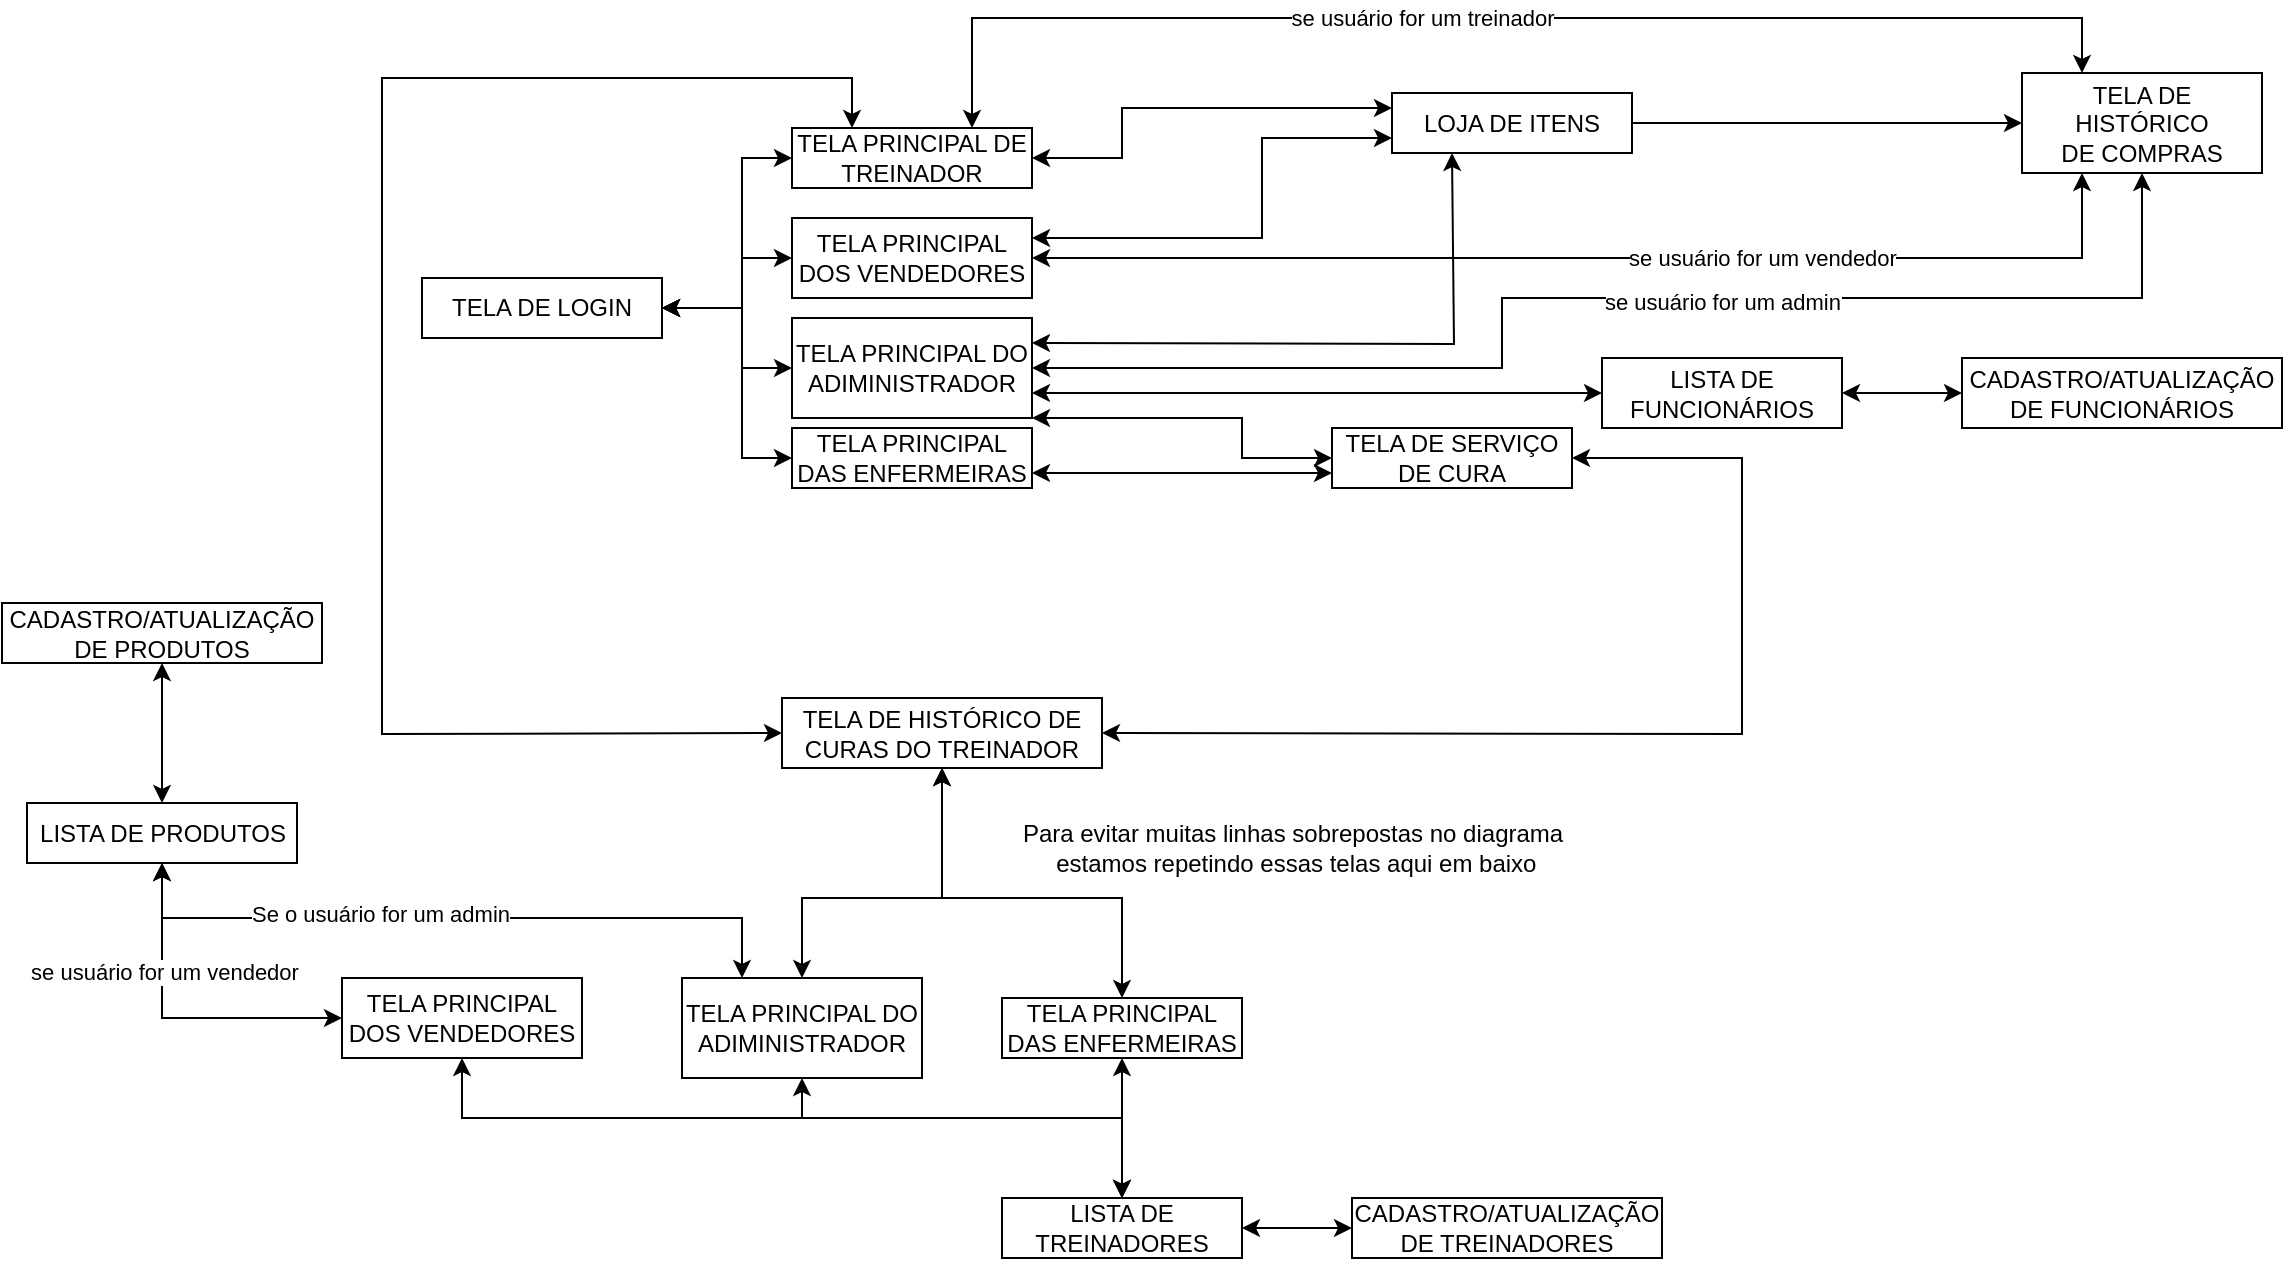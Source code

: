 <mxfile version="13.8.0" type="device"><diagram id="HG6mrcvcJawBbY2XzlIT" name="Page-1"><mxGraphModel dx="413" dy="219" grid="1" gridSize="10" guides="1" tooltips="1" connect="1" arrows="1" fold="1" page="1" pageScale="1" pageWidth="1169" pageHeight="827" math="0" shadow="0"><root><mxCell id="0"/><mxCell id="1" parent="0"/><mxCell id="fg5qd6gHT8oETCD-kzKP-1" value="TELA DE LOGIN" style="rounded=0;whiteSpace=wrap;html=1;" parent="1" vertex="1"><mxGeometry x="224" y="240" width="120" height="30" as="geometry"/></mxCell><mxCell id="fg5qd6gHT8oETCD-kzKP-11" value="TELA PRINCIPAL DE TREINADOR" style="rounded=0;whiteSpace=wrap;html=1;" parent="1" vertex="1"><mxGeometry x="409" y="165" width="120" height="30" as="geometry"/></mxCell><mxCell id="fg5qd6gHT8oETCD-kzKP-56" style="edgeStyle=orthogonalEdgeStyle;rounded=0;orthogonalLoop=1;jettySize=auto;html=1;exitX=1;exitY=0.25;exitDx=0;exitDy=0;startArrow=classic;startFill=1;entryX=0;entryY=0.75;entryDx=0;entryDy=0;" parent="1" source="fg5qd6gHT8oETCD-kzKP-12" target="fg5qd6gHT8oETCD-kzKP-25" edge="1"><mxGeometry relative="1" as="geometry"><Array as="points"><mxPoint x="644" y="220"/><mxPoint x="644" y="170"/></Array><mxPoint x="534" y="220" as="sourcePoint"/><mxPoint x="694" y="178" as="targetPoint"/></mxGeometry></mxCell><mxCell id="fg5qd6gHT8oETCD-kzKP-12" value="TELA PRINCIPAL DOS VENDEDORES" style="rounded=0;whiteSpace=wrap;html=1;" parent="1" vertex="1"><mxGeometry x="409" y="210" width="120" height="40" as="geometry"/></mxCell><mxCell id="fg5qd6gHT8oETCD-kzKP-13" value="TELA PRINCIPAL DO ADIMINISTRADOR" style="rounded=0;whiteSpace=wrap;html=1;" parent="1" vertex="1"><mxGeometry x="409" y="260" width="120" height="50" as="geometry"/></mxCell><mxCell id="fg5qd6gHT8oETCD-kzKP-43" style="edgeStyle=orthogonalEdgeStyle;rounded=0;orthogonalLoop=1;jettySize=auto;html=1;exitX=1;exitY=0.75;exitDx=0;exitDy=0;entryX=0;entryY=0.75;entryDx=0;entryDy=0;startArrow=classic;startFill=1;" parent="1" source="fg5qd6gHT8oETCD-kzKP-14" target="fg5qd6gHT8oETCD-kzKP-40" edge="1"><mxGeometry relative="1" as="geometry"/></mxCell><mxCell id="fg5qd6gHT8oETCD-kzKP-14" value="TELA PRINCIPAL DAS ENFERMEIRAS" style="rounded=0;whiteSpace=wrap;html=1;" parent="1" vertex="1"><mxGeometry x="409" y="315" width="120" height="30" as="geometry"/></mxCell><mxCell id="fg5qd6gHT8oETCD-kzKP-30" style="edgeStyle=orthogonalEdgeStyle;rounded=0;orthogonalLoop=1;jettySize=auto;html=1;exitX=1;exitY=0.5;exitDx=0;exitDy=0;entryX=0;entryY=0.5;entryDx=0;entryDy=0;" parent="1" source="fg5qd6gHT8oETCD-kzKP-25" target="fg5qd6gHT8oETCD-kzKP-31" edge="1"><mxGeometry relative="1" as="geometry"><mxPoint x="869" y="177.5" as="targetPoint"/></mxGeometry></mxCell><mxCell id="fg5qd6gHT8oETCD-kzKP-25" value="LOJA DE ITENS" style="rounded=0;whiteSpace=wrap;html=1;" parent="1" vertex="1"><mxGeometry x="709" y="147.5" width="120" height="30" as="geometry"/></mxCell><mxCell id="fg5qd6gHT8oETCD-kzKP-34" style="edgeStyle=orthogonalEdgeStyle;rounded=0;orthogonalLoop=1;jettySize=auto;html=1;exitX=0.25;exitY=1;exitDx=0;exitDy=0;startArrow=classic;startFill=1;" parent="1" source="fg5qd6gHT8oETCD-kzKP-31" edge="1"><mxGeometry relative="1" as="geometry"><Array as="points"><mxPoint x="909" y="230"/><mxPoint x="529" y="230"/></Array><mxPoint x="919" y="190" as="sourcePoint"/><mxPoint x="529" y="230" as="targetPoint"/></mxGeometry></mxCell><mxCell id="fg5qd6gHT8oETCD-kzKP-36" value="se usuário for um vendedor" style="edgeLabel;html=1;align=center;verticalAlign=middle;resizable=0;points=[];" parent="fg5qd6gHT8oETCD-kzKP-34" vertex="1" connectable="0"><mxGeometry x="0.337" relative="1" as="geometry"><mxPoint x="176.67" as="offset"/></mxGeometry></mxCell><mxCell id="fg5qd6gHT8oETCD-kzKP-31" value="TELA DE HISTÓRICO&lt;br&gt;DE COMPRAS" style="rounded=0;whiteSpace=wrap;html=1;" parent="1" vertex="1"><mxGeometry x="1024" y="137.5" width="120" height="50" as="geometry"/></mxCell><mxCell id="fg5qd6gHT8oETCD-kzKP-37" value="LISTA DE FUNCIONÁRIOS" style="rounded=0;whiteSpace=wrap;html=1;" parent="1" vertex="1"><mxGeometry x="814" y="280" width="120" height="35" as="geometry"/></mxCell><mxCell id="fg5qd6gHT8oETCD-kzKP-40" value="TELA DE SERVIÇO DE CURA" style="rounded=0;whiteSpace=wrap;html=1;" parent="1" vertex="1"><mxGeometry x="679" y="315" width="120" height="30" as="geometry"/></mxCell><mxCell id="fg5qd6gHT8oETCD-kzKP-47" value="TELA DE HISTÓRICO DE CURAS DO TREINADOR" style="rounded=0;whiteSpace=wrap;html=1;" parent="1" vertex="1"><mxGeometry x="404" y="450" width="160" height="35" as="geometry"/></mxCell><mxCell id="j7f8BSfTpXXd50Xtff6H-2" value="" style="endArrow=classic;startArrow=classic;html=1;exitX=0.75;exitY=0;exitDx=0;exitDy=0;entryX=0.25;entryY=0;entryDx=0;entryDy=0;rounded=0;endFill=1;" parent="1" source="fg5qd6gHT8oETCD-kzKP-11" target="fg5qd6gHT8oETCD-kzKP-31" edge="1"><mxGeometry width="50" height="50" relative="1" as="geometry"><mxPoint x="574" y="150" as="sourcePoint"/><mxPoint x="934" y="110" as="targetPoint"/><Array as="points"><mxPoint x="499" y="110"/><mxPoint x="1054" y="110"/></Array></mxGeometry></mxCell><mxCell id="j7f8BSfTpXXd50Xtff6H-3" value="" style="endArrow=classic;startArrow=classic;html=1;exitX=1;exitY=0.5;exitDx=0;exitDy=0;entryX=0;entryY=0.25;entryDx=0;entryDy=0;rounded=0;" parent="1" source="fg5qd6gHT8oETCD-kzKP-11" target="fg5qd6gHT8oETCD-kzKP-25" edge="1"><mxGeometry width="50" height="50" relative="1" as="geometry"><mxPoint x="574" y="200" as="sourcePoint"/><mxPoint x="624" y="150" as="targetPoint"/><Array as="points"><mxPoint x="574" y="180"/><mxPoint x="574" y="155"/></Array></mxGeometry></mxCell><mxCell id="j7f8BSfTpXXd50Xtff6H-4" value="" style="endArrow=classic;startArrow=classic;html=1;exitX=1;exitY=0.5;exitDx=0;exitDy=0;rounded=0;entryX=0;entryY=0.5;entryDx=0;entryDy=0;" parent="1" source="fg5qd6gHT8oETCD-kzKP-1" target="fg5qd6gHT8oETCD-kzKP-11" edge="1"><mxGeometry width="50" height="50" relative="1" as="geometry"><mxPoint x="304" y="370" as="sourcePoint"/><mxPoint x="394" y="170" as="targetPoint"/><Array as="points"><mxPoint x="384" y="255"/><mxPoint x="384" y="180"/></Array></mxGeometry></mxCell><mxCell id="j7f8BSfTpXXd50Xtff6H-5" value="" style="endArrow=classic;startArrow=classic;html=1;exitX=1;exitY=0.5;exitDx=0;exitDy=0;entryX=0;entryY=0.5;entryDx=0;entryDy=0;rounded=0;" parent="1" source="fg5qd6gHT8oETCD-kzKP-1" target="fg5qd6gHT8oETCD-kzKP-12" edge="1"><mxGeometry width="50" height="50" relative="1" as="geometry"><mxPoint x="354" y="250" as="sourcePoint"/><mxPoint x="404" y="200" as="targetPoint"/><Array as="points"><mxPoint x="384" y="255"/><mxPoint x="384" y="230"/></Array></mxGeometry></mxCell><mxCell id="j7f8BSfTpXXd50Xtff6H-6" value="" style="endArrow=classic;startArrow=classic;html=1;exitX=1;exitY=0.5;exitDx=0;exitDy=0;entryX=0;entryY=0.5;entryDx=0;entryDy=0;rounded=0;" parent="1" source="fg5qd6gHT8oETCD-kzKP-1" target="fg5qd6gHT8oETCD-kzKP-13" edge="1"><mxGeometry width="50" height="50" relative="1" as="geometry"><mxPoint x="354" y="310" as="sourcePoint"/><mxPoint x="404" y="260" as="targetPoint"/><Array as="points"><mxPoint x="384" y="255"/><mxPoint x="384" y="285"/></Array></mxGeometry></mxCell><mxCell id="j7f8BSfTpXXd50Xtff6H-7" value="" style="endArrow=classic;startArrow=classic;html=1;exitX=1;exitY=0.5;exitDx=0;exitDy=0;entryX=0;entryY=0.5;entryDx=0;entryDy=0;rounded=0;" parent="1" source="fg5qd6gHT8oETCD-kzKP-1" target="fg5qd6gHT8oETCD-kzKP-14" edge="1"><mxGeometry width="50" height="50" relative="1" as="geometry"><mxPoint x="364" y="340" as="sourcePoint"/><mxPoint x="414" y="290" as="targetPoint"/><Array as="points"><mxPoint x="384" y="255"/><mxPoint x="384" y="330"/></Array></mxGeometry></mxCell><mxCell id="j7f8BSfTpXXd50Xtff6H-8" value="" style="endArrow=classic;startArrow=classic;html=1;exitX=0;exitY=0.5;exitDx=0;exitDy=0;rounded=0;entryX=0.25;entryY=0;entryDx=0;entryDy=0;" parent="1" source="fg5qd6gHT8oETCD-kzKP-47" target="fg5qd6gHT8oETCD-kzKP-11" edge="1"><mxGeometry width="50" height="50" relative="1" as="geometry"><mxPoint x="204" y="390" as="sourcePoint"/><mxPoint x="454" y="140" as="targetPoint"/><Array as="points"><mxPoint x="204" y="468"/><mxPoint x="204" y="140"/><mxPoint x="439" y="140"/></Array></mxGeometry></mxCell><mxCell id="j7f8BSfTpXXd50Xtff6H-9" value="se usuário for um treinador" style="edgeLabel;html=1;align=center;verticalAlign=middle;resizable=0;points=[];" parent="1" vertex="1" connectable="0"><mxGeometry x="723.997" y="109.996" as="geometry"/></mxCell><mxCell id="j7f8BSfTpXXd50Xtff6H-10" value="" style="endArrow=classic;startArrow=classic;html=1;exitX=1;exitY=0.75;exitDx=0;exitDy=0;entryX=0;entryY=0.5;entryDx=0;entryDy=0;rounded=0;" parent="1" source="fg5qd6gHT8oETCD-kzKP-13" target="fg5qd6gHT8oETCD-kzKP-37" edge="1"><mxGeometry width="50" height="50" relative="1" as="geometry"><mxPoint x="634" y="310" as="sourcePoint"/><mxPoint x="684" y="260" as="targetPoint"/><Array as="points"/></mxGeometry></mxCell><mxCell id="j7f8BSfTpXXd50Xtff6H-11" value="" style="endArrow=classic;startArrow=classic;html=1;strokeColor=#000000;exitX=1;exitY=0.5;exitDx=0;exitDy=0;rounded=0;entryX=1;entryY=0.5;entryDx=0;entryDy=0;" parent="1" source="fg5qd6gHT8oETCD-kzKP-47" target="fg5qd6gHT8oETCD-kzKP-40" edge="1"><mxGeometry width="50" height="50" relative="1" as="geometry"><mxPoint x="744" y="480" as="sourcePoint"/><mxPoint x="894" y="370" as="targetPoint"/><Array as="points"><mxPoint x="884" y="468"/><mxPoint x="884" y="330"/></Array></mxGeometry></mxCell><mxCell id="j7f8BSfTpXXd50Xtff6H-12" value="" style="endArrow=classic;startArrow=classic;html=1;strokeColor=#000000;exitX=1;exitY=1;exitDx=0;exitDy=0;entryX=0;entryY=0.5;entryDx=0;entryDy=0;rounded=0;" parent="1" source="fg5qd6gHT8oETCD-kzKP-13" target="fg5qd6gHT8oETCD-kzKP-40" edge="1"><mxGeometry width="50" height="50" relative="1" as="geometry"><mxPoint x="614" y="330" as="sourcePoint"/><mxPoint x="664" y="280" as="targetPoint"/><Array as="points"><mxPoint x="634" y="310"/><mxPoint x="634" y="330"/></Array></mxGeometry></mxCell><mxCell id="j7f8BSfTpXXd50Xtff6H-13" value="" style="endArrow=classic;startArrow=classic;html=1;strokeColor=#000000;rounded=0;exitX=1;exitY=0.25;exitDx=0;exitDy=0;entryX=0.25;entryY=1;entryDx=0;entryDy=0;" parent="1" source="fg5qd6gHT8oETCD-kzKP-13" target="fg5qd6gHT8oETCD-kzKP-25" edge="1"><mxGeometry width="50" height="50" relative="1" as="geometry"><mxPoint x="529" y="298" as="sourcePoint"/><mxPoint x="760" y="210" as="targetPoint"/><Array as="points"><mxPoint x="740" y="273"/></Array></mxGeometry></mxCell><mxCell id="j7f8BSfTpXXd50Xtff6H-14" value="" style="endArrow=classic;startArrow=classic;html=1;strokeColor=#000000;exitX=1;exitY=0.5;exitDx=0;exitDy=0;rounded=0;entryX=0.5;entryY=1;entryDx=0;entryDy=0;endFill=1;" parent="1" source="fg5qd6gHT8oETCD-kzKP-13" target="fg5qd6gHT8oETCD-kzKP-31" edge="1"><mxGeometry width="50" height="50" relative="1" as="geometry"><mxPoint x="654" y="280" as="sourcePoint"/><mxPoint x="954" y="210" as="targetPoint"/><Array as="points"><mxPoint x="764" y="285"/><mxPoint x="764" y="250"/><mxPoint x="1084" y="250"/></Array></mxGeometry></mxCell><mxCell id="j7f8BSfTpXXd50Xtff6H-15" value="se usuário for um admin" style="edgeLabel;html=1;align=center;verticalAlign=middle;resizable=0;points=[];" parent="1" vertex="1" connectable="0"><mxGeometry x="913.997" y="249.996" as="geometry"><mxPoint x="-40" y="2" as="offset"/></mxGeometry></mxCell><mxCell id="UT6rbbiYVtqVWLceGN2F-11" value="CADASTRO/ATUALIZAÇÃO DE FUNCIONÁRIOS" style="rounded=0;whiteSpace=wrap;html=1;" parent="1" vertex="1"><mxGeometry x="994" y="280" width="160" height="35" as="geometry"/></mxCell><mxCell id="UT6rbbiYVtqVWLceGN2F-12" value="" style="endArrow=classic;startArrow=classic;html=1;exitX=1;exitY=0.5;exitDx=0;exitDy=0;entryX=0;entryY=0.5;entryDx=0;entryDy=0;rounded=0;" parent="1" source="fg5qd6gHT8oETCD-kzKP-37" target="UT6rbbiYVtqVWLceGN2F-11" edge="1"><mxGeometry width="50" height="50" relative="1" as="geometry"><mxPoint x="1074" y="330" as="sourcePoint"/><mxPoint x="1124" y="280" as="targetPoint"/><Array as="points"/></mxGeometry></mxCell><mxCell id="-OJl2CeXf9c39g9Zt1rk-14" style="edgeStyle=orthogonalEdgeStyle;rounded=0;orthogonalLoop=1;jettySize=auto;html=1;entryX=0.5;entryY=0;entryDx=0;entryDy=0;startArrow=classic;startFill=1;endArrow=classic;endFill=1;" parent="1" source="-OJl2CeXf9c39g9Zt1rk-1" target="-OJl2CeXf9c39g9Zt1rk-8" edge="1"><mxGeometry relative="1" as="geometry"><Array as="points"><mxPoint x="414" y="660"/><mxPoint x="574" y="660"/></Array></mxGeometry></mxCell><mxCell id="-OJl2CeXf9c39g9Zt1rk-1" value="TELA PRINCIPAL DO ADIMINISTRADOR" style="rounded=0;whiteSpace=wrap;html=1;" parent="1" vertex="1"><mxGeometry x="354" y="590" width="120" height="50" as="geometry"/></mxCell><mxCell id="-OJl2CeXf9c39g9Zt1rk-12" style="edgeStyle=orthogonalEdgeStyle;rounded=0;orthogonalLoop=1;jettySize=auto;html=1;entryX=0.5;entryY=0;entryDx=0;entryDy=0;startArrow=classic;startFill=1;endArrow=classic;endFill=1;" parent="1" source="-OJl2CeXf9c39g9Zt1rk-2" target="-OJl2CeXf9c39g9Zt1rk-8" edge="1"><mxGeometry relative="1" as="geometry"/></mxCell><mxCell id="-OJl2CeXf9c39g9Zt1rk-2" value="TELA PRINCIPAL DAS ENFERMEIRAS" style="rounded=0;whiteSpace=wrap;html=1;" parent="1" vertex="1"><mxGeometry x="514" y="600" width="120" height="30" as="geometry"/></mxCell><mxCell id="-OJl2CeXf9c39g9Zt1rk-4" value="" style="endArrow=classic;startArrow=classic;html=1;exitX=0.5;exitY=0;exitDx=0;exitDy=0;entryX=0.5;entryY=1;entryDx=0;entryDy=0;rounded=0;" parent="1" source="-OJl2CeXf9c39g9Zt1rk-1" target="fg5qd6gHT8oETCD-kzKP-47" edge="1"><mxGeometry width="50" height="50" relative="1" as="geometry"><mxPoint x="454" y="580" as="sourcePoint"/><mxPoint x="504" y="530" as="targetPoint"/><Array as="points"><mxPoint x="414" y="550"/><mxPoint x="484" y="550"/></Array></mxGeometry></mxCell><mxCell id="-OJl2CeXf9c39g9Zt1rk-5" value="" style="endArrow=classic;startArrow=classic;html=1;entryX=0.5;entryY=1;entryDx=0;entryDy=0;exitX=0.5;exitY=0;exitDx=0;exitDy=0;rounded=0;" parent="1" source="-OJl2CeXf9c39g9Zt1rk-2" target="fg5qd6gHT8oETCD-kzKP-47" edge="1"><mxGeometry width="50" height="50" relative="1" as="geometry"><mxPoint x="584" y="590" as="sourcePoint"/><mxPoint x="634" y="540" as="targetPoint"/><Array as="points"><mxPoint x="574" y="550"/><mxPoint x="484" y="550"/></Array></mxGeometry></mxCell><mxCell id="-OJl2CeXf9c39g9Zt1rk-6" value="Para evitar muitas linhas sobrepostas no diagrama&lt;br&gt;&amp;nbsp;estamos repetindo essas telas aqui em baixo" style="text;html=1;align=center;verticalAlign=middle;resizable=0;points=[];autosize=1;" parent="1" vertex="1"><mxGeometry x="514" y="510" width="290" height="30" as="geometry"/></mxCell><mxCell id="-OJl2CeXf9c39g9Zt1rk-10" style="edgeStyle=orthogonalEdgeStyle;rounded=0;orthogonalLoop=1;jettySize=auto;html=1;entryX=0;entryY=0.5;entryDx=0;entryDy=0;startArrow=classic;startFill=1;endArrow=classic;endFill=1;" parent="1" source="-OJl2CeXf9c39g9Zt1rk-8" target="-OJl2CeXf9c39g9Zt1rk-9" edge="1"><mxGeometry relative="1" as="geometry"/></mxCell><mxCell id="-OJl2CeXf9c39g9Zt1rk-8" value="LISTA DE TREINADORES" style="rounded=0;whiteSpace=wrap;html=1;" parent="1" vertex="1"><mxGeometry x="514" y="700" width="120" height="30" as="geometry"/></mxCell><mxCell id="-OJl2CeXf9c39g9Zt1rk-9" value="CADASTRO/ATUALIZAÇÃO DE TREINADORES" style="rounded=0;whiteSpace=wrap;html=1;" parent="1" vertex="1"><mxGeometry x="689" y="700" width="155" height="30" as="geometry"/></mxCell><mxCell id="-OJl2CeXf9c39g9Zt1rk-13" style="edgeStyle=orthogonalEdgeStyle;rounded=0;orthogonalLoop=1;jettySize=auto;html=1;entryX=0.5;entryY=0;entryDx=0;entryDy=0;startArrow=classic;startFill=1;endArrow=classic;endFill=1;" parent="1" source="-OJl2CeXf9c39g9Zt1rk-11" target="-OJl2CeXf9c39g9Zt1rk-8" edge="1"><mxGeometry relative="1" as="geometry"><Array as="points"><mxPoint x="244" y="660"/><mxPoint x="574" y="660"/></Array></mxGeometry></mxCell><mxCell id="-OJl2CeXf9c39g9Zt1rk-11" value="TELA PRINCIPAL DOS VENDEDORES" style="rounded=0;whiteSpace=wrap;html=1;" parent="1" vertex="1"><mxGeometry x="184" y="590" width="120" height="40" as="geometry"/></mxCell><mxCell id="-OJl2CeXf9c39g9Zt1rk-15" value="LISTA DE PRODUTOS" style="rounded=0;whiteSpace=wrap;html=1;" parent="1" vertex="1"><mxGeometry x="26.5" y="502.5" width="135" height="30" as="geometry"/></mxCell><mxCell id="-OJl2CeXf9c39g9Zt1rk-16" value="CADASTRO/ATUALIZAÇÃO DE PRODUTOS" style="rounded=0;whiteSpace=wrap;html=1;" parent="1" vertex="1"><mxGeometry x="14" y="402.5" width="160" height="30" as="geometry"/></mxCell><mxCell id="-OJl2CeXf9c39g9Zt1rk-17" value="" style="endArrow=classic;startArrow=classic;html=1;exitX=0.5;exitY=0;exitDx=0;exitDy=0;entryX=0.5;entryY=1;entryDx=0;entryDy=0;" parent="1" source="-OJl2CeXf9c39g9Zt1rk-15" target="-OJl2CeXf9c39g9Zt1rk-16" edge="1"><mxGeometry width="50" height="50" relative="1" as="geometry"><mxPoint x="76.5" y="650" as="sourcePoint"/><mxPoint x="126.5" y="600" as="targetPoint"/></mxGeometry></mxCell><mxCell id="-OJl2CeXf9c39g9Zt1rk-22" value="" style="endArrow=classic;startArrow=classic;html=1;entryX=0.5;entryY=1;entryDx=0;entryDy=0;exitX=0;exitY=0.5;exitDx=0;exitDy=0;rounded=0;" parent="1" source="-OJl2CeXf9c39g9Zt1rk-11" target="-OJl2CeXf9c39g9Zt1rk-15" edge="1"><mxGeometry width="50" height="50" relative="1" as="geometry"><mxPoint x="84" y="650" as="sourcePoint"/><mxPoint x="134" y="600" as="targetPoint"/><Array as="points"><mxPoint x="94" y="610"/></Array></mxGeometry></mxCell><mxCell id="-OJl2CeXf9c39g9Zt1rk-27" value="se usuário for um vendedor" style="edgeLabel;html=1;align=center;verticalAlign=middle;resizable=0;points=[];" parent="-OJl2CeXf9c39g9Zt1rk-22" vertex="1" connectable="0"><mxGeometry x="0.071" y="-23" relative="1" as="geometry"><mxPoint as="offset"/></mxGeometry></mxCell><mxCell id="-OJl2CeXf9c39g9Zt1rk-24" value="" style="endArrow=classic;startArrow=classic;html=1;entryX=0.5;entryY=1;entryDx=0;entryDy=0;exitX=0.25;exitY=0;exitDx=0;exitDy=0;rounded=0;" parent="1" source="-OJl2CeXf9c39g9Zt1rk-1" target="-OJl2CeXf9c39g9Zt1rk-15" edge="1"><mxGeometry width="50" height="50" relative="1" as="geometry"><mxPoint x="244" y="590" as="sourcePoint"/><mxPoint x="294" y="540" as="targetPoint"/><Array as="points"><mxPoint x="384" y="560"/><mxPoint x="94" y="560"/></Array></mxGeometry></mxCell><mxCell id="-OJl2CeXf9c39g9Zt1rk-25" value="Se o usuário for um admin" style="edgeLabel;html=1;align=center;verticalAlign=middle;resizable=0;points=[];" parent="-OJl2CeXf9c39g9Zt1rk-24" vertex="1" connectable="0"><mxGeometry x="0.216" y="-2" relative="1" as="geometry"><mxPoint as="offset"/></mxGeometry></mxCell></root></mxGraphModel></diagram></mxfile>